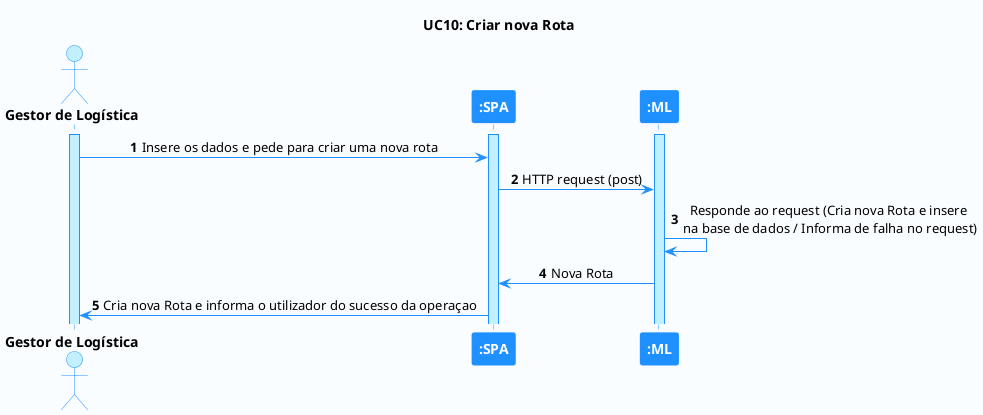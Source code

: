 @startuml hello

'-Style----------------------------------------------------------------------------------------------------------------

autonumber

skinparam DefaultTextAlignment center

skinparam BackgroundColor #fafdff

skinparam sequence {
    LifeLineBorderColor DodgerBlue
    LifeLineBackgroundColor APPLICATION

    ActorBackgroundColor APPLICATION
    ActorBorderColor DodgerBlue

    BackgroundColor #FFFFFF
    ArrowColor DodgerBlue
    BorderColor DodgerBlue

    ParticipantBackgroundColor DodgerBlue
    ParticipantFontColor #FFFFFF
    ParticipantBorderColor DodgerBlue

    GroupBorderColor #082642
    GroupBackgroundColor APPLICATION
}

skinparam note {
    LifeLineBorderColor DodgerBlue
    LifeLineBackgroundColor APPLICATION

    ActorBackgroundColor APPLICATION
    ActorBorderColor DodgerBlue

    BackgroundColor #FFFFFF
    ArrowColor DodgerBlue
    BorderColor DodgerBlue

    ParticipantBackgroundColor DodgerBlue
    ParticipantFontColor #FFFFFF
    ParticipantBorderColor DodgerBlue

    GroupBorderColor #082642
    GroupBackgroundColor APPLICATION
}

'-Title----------------------------------------------------------------------------------------------------------------

title UC10: Criar nova Rota

'-Actors/Participants--------------------------------------------------------------------------------------------------

actor "<b>Gestor de Logística" as A
participant "<b>:SPA" as SPA
participant "<b>:ML" as M

'-Associations---------------------------------------------------------------------------------------------------------

activate A
activate M
activate SPA

A -> SPA: Insere os dados e pede para criar uma nova rota
SPA -> M: HTTP request (post)
M -> M: Responde ao request (Cria nova Rota e insere \nna base de dados / Informa de falha no request)
M -> SPA: Nova Rota
SPA -> A: Cria nova Rota e informa o utilizador do sucesso da operaçao

'----------------------------------------------------------------------------------------------------------------------

@enduml